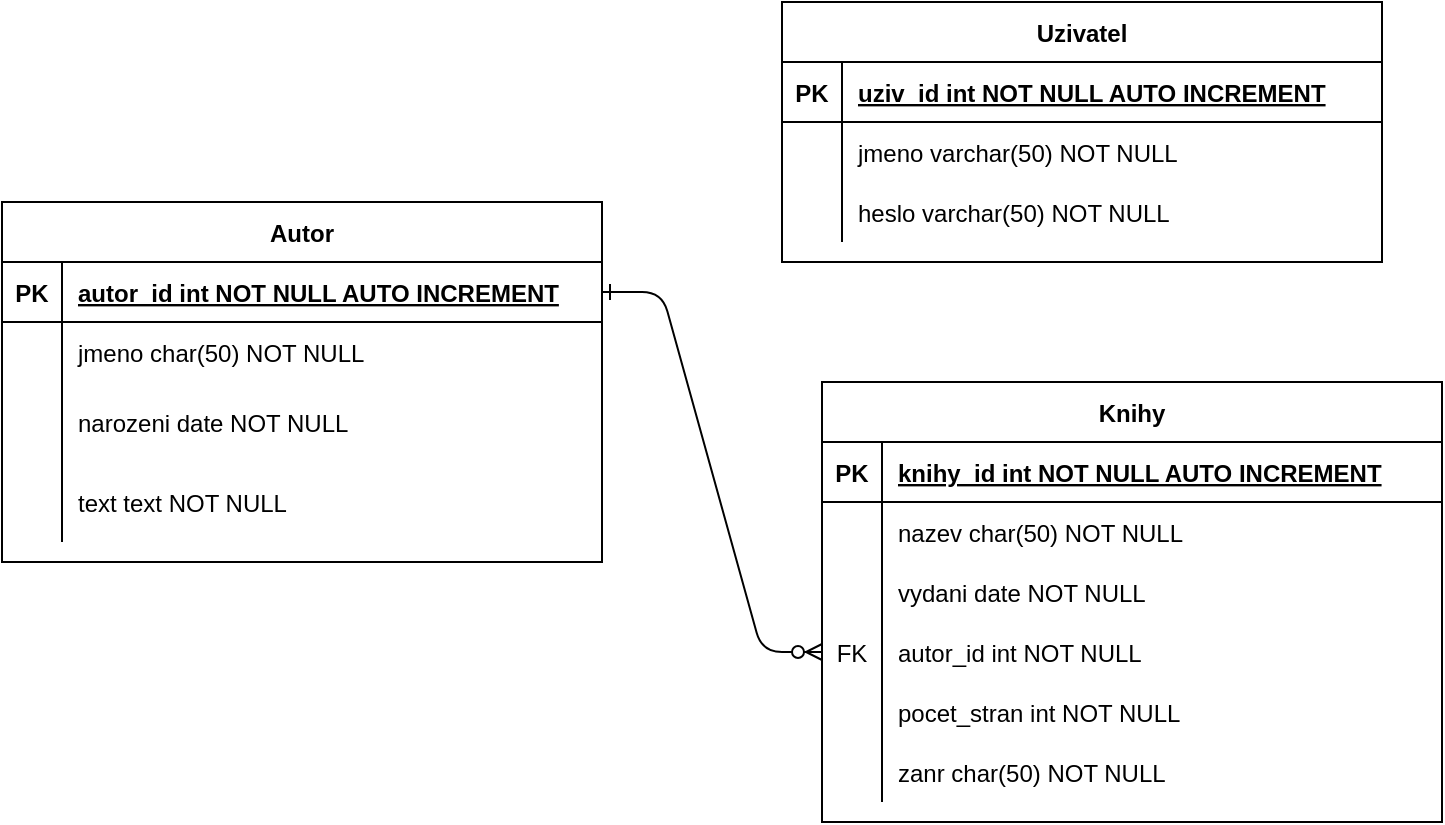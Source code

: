 <mxfile version="22.1.7" type="device">
  <diagram id="R2lEEEUBdFMjLlhIrx00" name="Page-1">
    <mxGraphModel dx="2284" dy="746" grid="1" gridSize="10" guides="1" tooltips="1" connect="1" arrows="1" fold="1" page="1" pageScale="1" pageWidth="850" pageHeight="1100" math="0" shadow="0" extFonts="Permanent Marker^https://fonts.googleapis.com/css?family=Permanent+Marker">
      <root>
        <mxCell id="0" />
        <mxCell id="1" parent="0" />
        <mxCell id="C-vyLk0tnHw3VtMMgP7b-23" value="Uzivatel" style="shape=table;startSize=30;container=1;collapsible=1;childLayout=tableLayout;fixedRows=1;rowLines=0;fontStyle=1;align=center;resizeLast=1;" parent="1" vertex="1">
          <mxGeometry x="60" y="60" width="300" height="130" as="geometry" />
        </mxCell>
        <mxCell id="C-vyLk0tnHw3VtMMgP7b-24" value="" style="shape=partialRectangle;collapsible=0;dropTarget=0;pointerEvents=0;fillColor=none;points=[[0,0.5],[1,0.5]];portConstraint=eastwest;top=0;left=0;right=0;bottom=1;" parent="C-vyLk0tnHw3VtMMgP7b-23" vertex="1">
          <mxGeometry y="30" width="300" height="30" as="geometry" />
        </mxCell>
        <mxCell id="C-vyLk0tnHw3VtMMgP7b-25" value="PK" style="shape=partialRectangle;overflow=hidden;connectable=0;fillColor=none;top=0;left=0;bottom=0;right=0;fontStyle=1;" parent="C-vyLk0tnHw3VtMMgP7b-24" vertex="1">
          <mxGeometry width="30" height="30" as="geometry">
            <mxRectangle width="30" height="30" as="alternateBounds" />
          </mxGeometry>
        </mxCell>
        <mxCell id="C-vyLk0tnHw3VtMMgP7b-26" value="uziv_id int NOT NULL AUTO INCREMENT" style="shape=partialRectangle;overflow=hidden;connectable=0;fillColor=none;top=0;left=0;bottom=0;right=0;align=left;spacingLeft=6;fontStyle=5;" parent="C-vyLk0tnHw3VtMMgP7b-24" vertex="1">
          <mxGeometry x="30" width="270" height="30" as="geometry">
            <mxRectangle width="270" height="30" as="alternateBounds" />
          </mxGeometry>
        </mxCell>
        <mxCell id="C-vyLk0tnHw3VtMMgP7b-27" value="" style="shape=partialRectangle;collapsible=0;dropTarget=0;pointerEvents=0;fillColor=none;points=[[0,0.5],[1,0.5]];portConstraint=eastwest;top=0;left=0;right=0;bottom=0;" parent="C-vyLk0tnHw3VtMMgP7b-23" vertex="1">
          <mxGeometry y="60" width="300" height="30" as="geometry" />
        </mxCell>
        <mxCell id="C-vyLk0tnHw3VtMMgP7b-28" value="" style="shape=partialRectangle;overflow=hidden;connectable=0;fillColor=none;top=0;left=0;bottom=0;right=0;" parent="C-vyLk0tnHw3VtMMgP7b-27" vertex="1">
          <mxGeometry width="30" height="30" as="geometry">
            <mxRectangle width="30" height="30" as="alternateBounds" />
          </mxGeometry>
        </mxCell>
        <mxCell id="C-vyLk0tnHw3VtMMgP7b-29" value="jmeno varchar(50) NOT NULL" style="shape=partialRectangle;overflow=hidden;connectable=0;fillColor=none;top=0;left=0;bottom=0;right=0;align=left;spacingLeft=6;" parent="C-vyLk0tnHw3VtMMgP7b-27" vertex="1">
          <mxGeometry x="30" width="270" height="30" as="geometry">
            <mxRectangle width="270" height="30" as="alternateBounds" />
          </mxGeometry>
        </mxCell>
        <mxCell id="njLt1ZgcvZNi_VNxbpms-2" style="shape=partialRectangle;collapsible=0;dropTarget=0;pointerEvents=0;fillColor=none;points=[[0,0.5],[1,0.5]];portConstraint=eastwest;top=0;left=0;right=0;bottom=0;" parent="C-vyLk0tnHw3VtMMgP7b-23" vertex="1">
          <mxGeometry y="90" width="300" height="30" as="geometry" />
        </mxCell>
        <mxCell id="njLt1ZgcvZNi_VNxbpms-3" style="shape=partialRectangle;overflow=hidden;connectable=0;fillColor=none;top=0;left=0;bottom=0;right=0;" parent="njLt1ZgcvZNi_VNxbpms-2" vertex="1">
          <mxGeometry width="30" height="30" as="geometry">
            <mxRectangle width="30" height="30" as="alternateBounds" />
          </mxGeometry>
        </mxCell>
        <mxCell id="njLt1ZgcvZNi_VNxbpms-4" value="heslo varchar(50) NOT NULL" style="shape=partialRectangle;overflow=hidden;connectable=0;fillColor=none;top=0;left=0;bottom=0;right=0;align=left;spacingLeft=6;" parent="njLt1ZgcvZNi_VNxbpms-2" vertex="1">
          <mxGeometry x="30" width="270" height="30" as="geometry">
            <mxRectangle width="270" height="30" as="alternateBounds" />
          </mxGeometry>
        </mxCell>
        <mxCell id="njLt1ZgcvZNi_VNxbpms-12" value="Knihy" style="shape=table;startSize=30;container=1;collapsible=1;childLayout=tableLayout;fixedRows=1;rowLines=0;fontStyle=1;align=center;resizeLast=1;" parent="1" vertex="1">
          <mxGeometry x="80" y="250" width="310" height="220" as="geometry" />
        </mxCell>
        <mxCell id="njLt1ZgcvZNi_VNxbpms-13" value="" style="shape=partialRectangle;collapsible=0;dropTarget=0;pointerEvents=0;fillColor=none;points=[[0,0.5],[1,0.5]];portConstraint=eastwest;top=0;left=0;right=0;bottom=1;" parent="njLt1ZgcvZNi_VNxbpms-12" vertex="1">
          <mxGeometry y="30" width="310" height="30" as="geometry" />
        </mxCell>
        <mxCell id="njLt1ZgcvZNi_VNxbpms-14" value="PK" style="shape=partialRectangle;overflow=hidden;connectable=0;fillColor=none;top=0;left=0;bottom=0;right=0;fontStyle=1;" parent="njLt1ZgcvZNi_VNxbpms-13" vertex="1">
          <mxGeometry width="30" height="30" as="geometry">
            <mxRectangle width="30" height="30" as="alternateBounds" />
          </mxGeometry>
        </mxCell>
        <mxCell id="njLt1ZgcvZNi_VNxbpms-15" value="knihy_id int NOT NULL AUTO INCREMENT" style="shape=partialRectangle;overflow=hidden;connectable=0;fillColor=none;top=0;left=0;bottom=0;right=0;align=left;spacingLeft=6;fontStyle=5;" parent="njLt1ZgcvZNi_VNxbpms-13" vertex="1">
          <mxGeometry x="30" width="280" height="30" as="geometry">
            <mxRectangle width="280" height="30" as="alternateBounds" />
          </mxGeometry>
        </mxCell>
        <mxCell id="njLt1ZgcvZNi_VNxbpms-16" value="" style="shape=partialRectangle;collapsible=0;dropTarget=0;pointerEvents=0;fillColor=none;points=[[0,0.5],[1,0.5]];portConstraint=eastwest;top=0;left=0;right=0;bottom=0;" parent="njLt1ZgcvZNi_VNxbpms-12" vertex="1">
          <mxGeometry y="60" width="310" height="30" as="geometry" />
        </mxCell>
        <mxCell id="njLt1ZgcvZNi_VNxbpms-17" value="" style="shape=partialRectangle;overflow=hidden;connectable=0;fillColor=none;top=0;left=0;bottom=0;right=0;" parent="njLt1ZgcvZNi_VNxbpms-16" vertex="1">
          <mxGeometry width="30" height="30" as="geometry">
            <mxRectangle width="30" height="30" as="alternateBounds" />
          </mxGeometry>
        </mxCell>
        <mxCell id="njLt1ZgcvZNi_VNxbpms-18" value="nazev char(50) NOT NULL" style="shape=partialRectangle;overflow=hidden;connectable=0;fillColor=none;top=0;left=0;bottom=0;right=0;align=left;spacingLeft=6;" parent="njLt1ZgcvZNi_VNxbpms-16" vertex="1">
          <mxGeometry x="30" width="280" height="30" as="geometry">
            <mxRectangle width="280" height="30" as="alternateBounds" />
          </mxGeometry>
        </mxCell>
        <mxCell id="njLt1ZgcvZNi_VNxbpms-19" style="shape=partialRectangle;collapsible=0;dropTarget=0;pointerEvents=0;fillColor=none;points=[[0,0.5],[1,0.5]];portConstraint=eastwest;top=0;left=0;right=0;bottom=0;" parent="njLt1ZgcvZNi_VNxbpms-12" vertex="1">
          <mxGeometry y="90" width="310" height="30" as="geometry" />
        </mxCell>
        <mxCell id="njLt1ZgcvZNi_VNxbpms-20" style="shape=partialRectangle;overflow=hidden;connectable=0;fillColor=none;top=0;left=0;bottom=0;right=0;" parent="njLt1ZgcvZNi_VNxbpms-19" vertex="1">
          <mxGeometry width="30" height="30" as="geometry">
            <mxRectangle width="30" height="30" as="alternateBounds" />
          </mxGeometry>
        </mxCell>
        <mxCell id="njLt1ZgcvZNi_VNxbpms-21" value="vydani date NOT NULL" style="shape=partialRectangle;overflow=hidden;connectable=0;fillColor=none;top=0;left=0;bottom=0;right=0;align=left;spacingLeft=6;" parent="njLt1ZgcvZNi_VNxbpms-19" vertex="1">
          <mxGeometry x="30" width="280" height="30" as="geometry">
            <mxRectangle width="280" height="30" as="alternateBounds" />
          </mxGeometry>
        </mxCell>
        <mxCell id="XPh2z3BqgSW_L1P2oGV7-1" style="shape=partialRectangle;collapsible=0;dropTarget=0;pointerEvents=0;fillColor=none;points=[[0,0.5],[1,0.5]];portConstraint=eastwest;top=0;left=0;right=0;bottom=0;" parent="njLt1ZgcvZNi_VNxbpms-12" vertex="1">
          <mxGeometry y="120" width="310" height="30" as="geometry" />
        </mxCell>
        <mxCell id="XPh2z3BqgSW_L1P2oGV7-2" value="FK" style="shape=partialRectangle;overflow=hidden;connectable=0;fillColor=none;top=0;left=0;bottom=0;right=0;" parent="XPh2z3BqgSW_L1P2oGV7-1" vertex="1">
          <mxGeometry width="30" height="30" as="geometry">
            <mxRectangle width="30" height="30" as="alternateBounds" />
          </mxGeometry>
        </mxCell>
        <mxCell id="XPh2z3BqgSW_L1P2oGV7-3" value="autor_id int NOT NULL" style="shape=partialRectangle;overflow=hidden;connectable=0;fillColor=none;top=0;left=0;bottom=0;right=0;align=left;spacingLeft=6;" parent="XPh2z3BqgSW_L1P2oGV7-1" vertex="1">
          <mxGeometry x="30" width="280" height="30" as="geometry">
            <mxRectangle width="280" height="30" as="alternateBounds" />
          </mxGeometry>
        </mxCell>
        <mxCell id="XPh2z3BqgSW_L1P2oGV7-21" style="shape=partialRectangle;collapsible=0;dropTarget=0;pointerEvents=0;fillColor=none;points=[[0,0.5],[1,0.5]];portConstraint=eastwest;top=0;left=0;right=0;bottom=0;" parent="njLt1ZgcvZNi_VNxbpms-12" vertex="1">
          <mxGeometry y="150" width="310" height="30" as="geometry" />
        </mxCell>
        <mxCell id="XPh2z3BqgSW_L1P2oGV7-22" style="shape=partialRectangle;overflow=hidden;connectable=0;fillColor=none;top=0;left=0;bottom=0;right=0;" parent="XPh2z3BqgSW_L1P2oGV7-21" vertex="1">
          <mxGeometry width="30" height="30" as="geometry">
            <mxRectangle width="30" height="30" as="alternateBounds" />
          </mxGeometry>
        </mxCell>
        <mxCell id="XPh2z3BqgSW_L1P2oGV7-23" value="pocet_stran int NOT NULL" style="shape=partialRectangle;overflow=hidden;connectable=0;fillColor=none;top=0;left=0;bottom=0;right=0;align=left;spacingLeft=6;" parent="XPh2z3BqgSW_L1P2oGV7-21" vertex="1">
          <mxGeometry x="30" width="280" height="30" as="geometry">
            <mxRectangle width="280" height="30" as="alternateBounds" />
          </mxGeometry>
        </mxCell>
        <mxCell id="XPh2z3BqgSW_L1P2oGV7-24" style="shape=partialRectangle;collapsible=0;dropTarget=0;pointerEvents=0;fillColor=none;points=[[0,0.5],[1,0.5]];portConstraint=eastwest;top=0;left=0;right=0;bottom=0;" parent="njLt1ZgcvZNi_VNxbpms-12" vertex="1">
          <mxGeometry y="180" width="310" height="30" as="geometry" />
        </mxCell>
        <mxCell id="XPh2z3BqgSW_L1P2oGV7-25" style="shape=partialRectangle;overflow=hidden;connectable=0;fillColor=none;top=0;left=0;bottom=0;right=0;" parent="XPh2z3BqgSW_L1P2oGV7-24" vertex="1">
          <mxGeometry width="30" height="30" as="geometry">
            <mxRectangle width="30" height="30" as="alternateBounds" />
          </mxGeometry>
        </mxCell>
        <mxCell id="XPh2z3BqgSW_L1P2oGV7-26" value="zanr char(50) NOT NULL" style="shape=partialRectangle;overflow=hidden;connectable=0;fillColor=none;top=0;left=0;bottom=0;right=0;align=left;spacingLeft=6;" parent="XPh2z3BqgSW_L1P2oGV7-24" vertex="1">
          <mxGeometry x="30" width="280" height="30" as="geometry">
            <mxRectangle width="280" height="30" as="alternateBounds" />
          </mxGeometry>
        </mxCell>
        <mxCell id="XPh2z3BqgSW_L1P2oGV7-4" value="Autor" style="shape=table;startSize=30;container=1;collapsible=1;childLayout=tableLayout;fixedRows=1;rowLines=0;fontStyle=1;align=center;resizeLast=1;" parent="1" vertex="1">
          <mxGeometry x="-330" y="160" width="300" height="180" as="geometry" />
        </mxCell>
        <mxCell id="XPh2z3BqgSW_L1P2oGV7-5" value="" style="shape=partialRectangle;collapsible=0;dropTarget=0;pointerEvents=0;fillColor=none;points=[[0,0.5],[1,0.5]];portConstraint=eastwest;top=0;left=0;right=0;bottom=1;" parent="XPh2z3BqgSW_L1P2oGV7-4" vertex="1">
          <mxGeometry y="30" width="300" height="30" as="geometry" />
        </mxCell>
        <mxCell id="XPh2z3BqgSW_L1P2oGV7-6" value="PK" style="shape=partialRectangle;overflow=hidden;connectable=0;fillColor=none;top=0;left=0;bottom=0;right=0;fontStyle=1;" parent="XPh2z3BqgSW_L1P2oGV7-5" vertex="1">
          <mxGeometry width="30" height="30" as="geometry">
            <mxRectangle width="30" height="30" as="alternateBounds" />
          </mxGeometry>
        </mxCell>
        <mxCell id="XPh2z3BqgSW_L1P2oGV7-7" value="autor_id int NOT NULL AUTO INCREMENT" style="shape=partialRectangle;overflow=hidden;connectable=0;fillColor=none;top=0;left=0;bottom=0;right=0;align=left;spacingLeft=6;fontStyle=5;" parent="XPh2z3BqgSW_L1P2oGV7-5" vertex="1">
          <mxGeometry x="30" width="270" height="30" as="geometry">
            <mxRectangle width="270" height="30" as="alternateBounds" />
          </mxGeometry>
        </mxCell>
        <mxCell id="XPh2z3BqgSW_L1P2oGV7-8" value="" style="shape=partialRectangle;collapsible=0;dropTarget=0;pointerEvents=0;fillColor=none;points=[[0,0.5],[1,0.5]];portConstraint=eastwest;top=0;left=0;right=0;bottom=0;" parent="XPh2z3BqgSW_L1P2oGV7-4" vertex="1">
          <mxGeometry y="60" width="300" height="30" as="geometry" />
        </mxCell>
        <mxCell id="XPh2z3BqgSW_L1P2oGV7-9" value="" style="shape=partialRectangle;overflow=hidden;connectable=0;fillColor=none;top=0;left=0;bottom=0;right=0;" parent="XPh2z3BqgSW_L1P2oGV7-8" vertex="1">
          <mxGeometry width="30" height="30" as="geometry">
            <mxRectangle width="30" height="30" as="alternateBounds" />
          </mxGeometry>
        </mxCell>
        <mxCell id="XPh2z3BqgSW_L1P2oGV7-10" value="jmeno char(50) NOT NULL" style="shape=partialRectangle;overflow=hidden;connectable=0;fillColor=none;top=0;left=0;bottom=0;right=0;align=left;spacingLeft=6;" parent="XPh2z3BqgSW_L1P2oGV7-8" vertex="1">
          <mxGeometry x="30" width="270" height="30" as="geometry">
            <mxRectangle width="270" height="30" as="alternateBounds" />
          </mxGeometry>
        </mxCell>
        <mxCell id="XPh2z3BqgSW_L1P2oGV7-14" style="shape=partialRectangle;collapsible=0;dropTarget=0;pointerEvents=0;fillColor=none;points=[[0,0.5],[1,0.5]];portConstraint=eastwest;top=0;left=0;right=0;bottom=0;" parent="XPh2z3BqgSW_L1P2oGV7-4" vertex="1">
          <mxGeometry y="90" width="300" height="40" as="geometry" />
        </mxCell>
        <mxCell id="XPh2z3BqgSW_L1P2oGV7-15" style="shape=partialRectangle;overflow=hidden;connectable=0;fillColor=none;top=0;left=0;bottom=0;right=0;" parent="XPh2z3BqgSW_L1P2oGV7-14" vertex="1">
          <mxGeometry width="30" height="40" as="geometry">
            <mxRectangle width="30" height="40" as="alternateBounds" />
          </mxGeometry>
        </mxCell>
        <mxCell id="XPh2z3BqgSW_L1P2oGV7-16" value="narozeni date NOT NULL" style="shape=partialRectangle;overflow=hidden;connectable=0;fillColor=none;top=0;left=0;bottom=0;right=0;align=left;spacingLeft=6;" parent="XPh2z3BqgSW_L1P2oGV7-14" vertex="1">
          <mxGeometry x="30" width="270" height="40" as="geometry">
            <mxRectangle width="270" height="40" as="alternateBounds" />
          </mxGeometry>
        </mxCell>
        <mxCell id="i-uMPjJDlwwtUtX5giqy-1" style="shape=partialRectangle;collapsible=0;dropTarget=0;pointerEvents=0;fillColor=none;points=[[0,0.5],[1,0.5]];portConstraint=eastwest;top=0;left=0;right=0;bottom=0;" vertex="1" parent="XPh2z3BqgSW_L1P2oGV7-4">
          <mxGeometry y="130" width="300" height="40" as="geometry" />
        </mxCell>
        <mxCell id="i-uMPjJDlwwtUtX5giqy-2" style="shape=partialRectangle;overflow=hidden;connectable=0;fillColor=none;top=0;left=0;bottom=0;right=0;" vertex="1" parent="i-uMPjJDlwwtUtX5giqy-1">
          <mxGeometry width="30" height="40" as="geometry">
            <mxRectangle width="30" height="40" as="alternateBounds" />
          </mxGeometry>
        </mxCell>
        <mxCell id="i-uMPjJDlwwtUtX5giqy-3" value="text text NOT NULL" style="shape=partialRectangle;overflow=hidden;connectable=0;fillColor=none;top=0;left=0;bottom=0;right=0;align=left;spacingLeft=6;" vertex="1" parent="i-uMPjJDlwwtUtX5giqy-1">
          <mxGeometry x="30" width="270" height="40" as="geometry">
            <mxRectangle width="270" height="40" as="alternateBounds" />
          </mxGeometry>
        </mxCell>
        <mxCell id="XPh2z3BqgSW_L1P2oGV7-19" value="" style="edgeStyle=entityRelationEdgeStyle;endArrow=ERzeroToMany;startArrow=ERone;endFill=1;startFill=0;entryX=0;entryY=0.5;entryDx=0;entryDy=0;exitX=1;exitY=0.5;exitDx=0;exitDy=0;" parent="1" source="XPh2z3BqgSW_L1P2oGV7-5" target="XPh2z3BqgSW_L1P2oGV7-1" edge="1">
          <mxGeometry width="100" height="100" relative="1" as="geometry">
            <mxPoint x="10" y="550" as="sourcePoint" />
            <mxPoint x="10" y="430" as="targetPoint" />
            <Array as="points">
              <mxPoint x="-70" y="555" />
              <mxPoint x="-20" y="495" />
              <mxPoint x="-40" y="525" />
              <mxPoint x="-80" y="500" />
            </Array>
          </mxGeometry>
        </mxCell>
      </root>
    </mxGraphModel>
  </diagram>
</mxfile>
